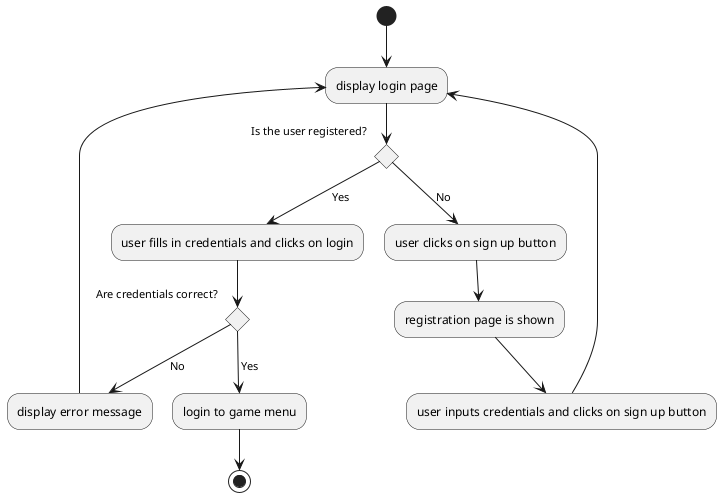 @startuml
(*)  --> "display login page"
If "Is the user registered?" then
--> [Yes] "user fills in credentials and clicks on login"
If "Are credentials correct?"
--> [Yes] "login to game menu"
-->(*)
else
--> [No] "display error message"
--> "display login page"
Endif

else
--> [No] "user clicks on sign up button"
--> "registration page is shown"
--> "user inputs credentials and clicks on sign up button"
--> "display login page"
Endif
@enduml